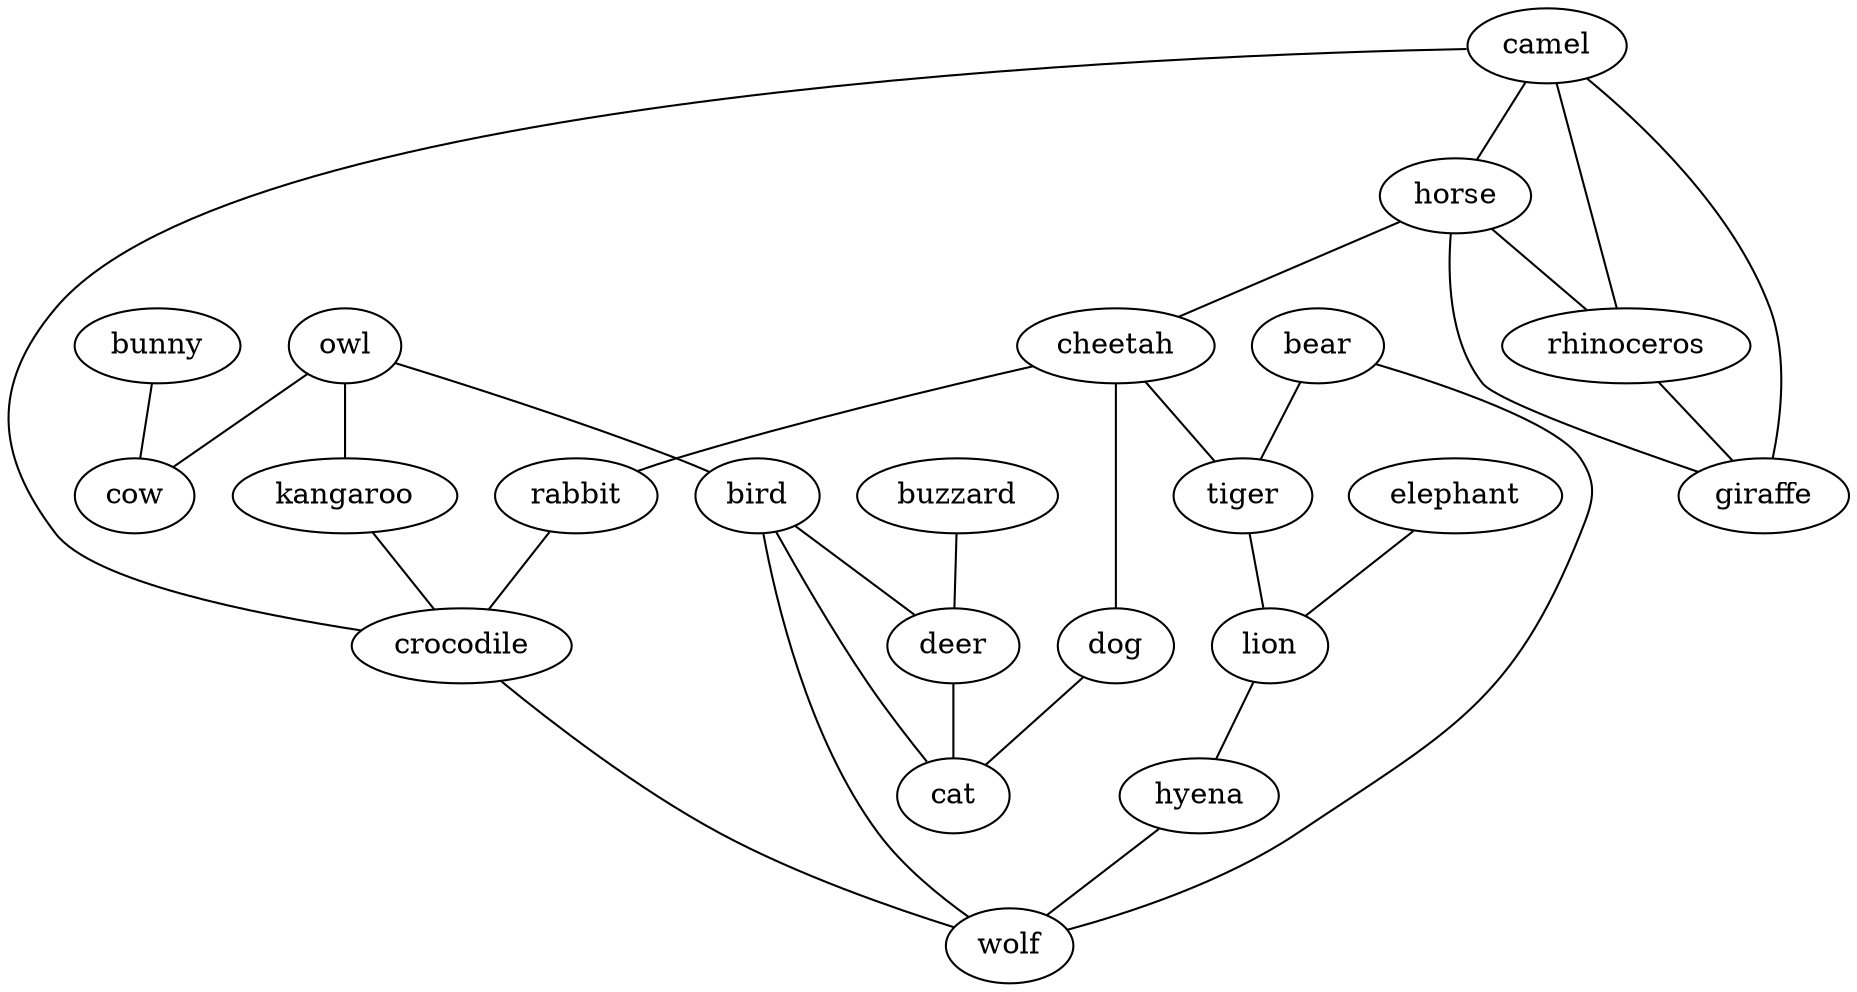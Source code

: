 strict graph  {
	owl -- bird	 [weight=1];
	owl -- kangaroo	 [weight=1];
	owl -- cow	 [weight=1];
	camel -- horse	 [weight=1];
	camel -- rhinoceros	 [weight=1];
	camel -- giraffe	 [weight=1];
	camel -- crocodile	 [weight=1];
	horse -- rhinoceros	 [weight=1];
	horse -- cheetah	 [weight=1];
	horse -- giraffe	 [weight=1];
	buzzard -- deer	 [weight=1];
	rhinoceros -- giraffe	 [weight=1];
	elephant -- lion	 [weight=1];
	cheetah -- tiger	 [weight=1];
	cheetah -- rabbit	 [weight=1];
	cheetah -- dog	 [weight=1];
	bird -- deer	 [weight=1];
	bird -- cat	 [weight=1];
	bird -- wolf	 [weight=1];
	deer -- cat	 [weight=1];
	kangaroo -- crocodile	 [weight=1];
	bear -- tiger	 [weight=1];
	bear -- wolf	 [weight=1];
	tiger -- lion	 [weight=1];
	rabbit -- crocodile	 [weight=1];
	bunny -- cow	 [weight=1];
	crocodile -- wolf	 [weight=1];
	dog -- cat	 [weight=1];
	lion -- hyena	 [weight=1];
	hyena -- wolf	 [weight=1];
}
